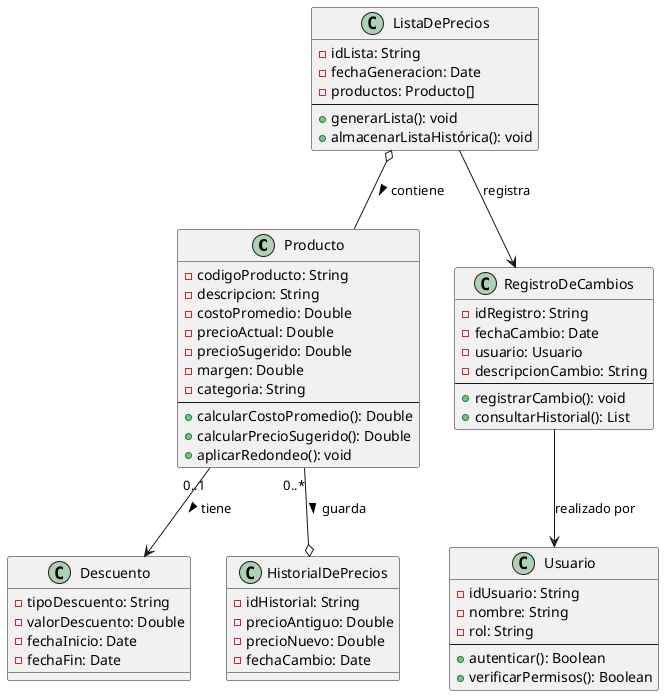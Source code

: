 @startuml
class Producto {
    - codigoProducto: String
    - descripcion: String
    - costoPromedio: Double
    - precioActual: Double
    - precioSugerido: Double
    - margen: Double
    - categoria: String
    --
    + calcularCostoPromedio(): Double
    + calcularPrecioSugerido(): Double
    + aplicarRedondeo(): void
}

class ListaDePrecios {
    - idLista: String
    - fechaGeneracion: Date
    - productos: Producto[]
    --
    + generarLista(): void
    + almacenarListaHistórica(): void
}

class Usuario {
    - idUsuario: String
    - nombre: String
    - rol: String
    --
    + autenticar(): Boolean
    + verificarPermisos(): Boolean
}

class RegistroDeCambios {
    - idRegistro: String
    - fechaCambio: Date
    - usuario: Usuario
    - descripcionCambio: String
    --
    + registrarCambio(): void
    + consultarHistorial(): List
}

class Descuento {
    - tipoDescuento: String
    - valorDescuento: Double
    - fechaInicio: Date
    - fechaFin: Date
}

class HistorialDePrecios {
    - idHistorial: String
    - precioAntiguo: Double
    - precioNuevo: Double
    - fechaCambio: Date
}

ListaDePrecios o-- Producto : contiene >
Producto "0..*" --o HistorialDePrecios : guarda >
Producto "0..1" --> Descuento : tiene >
RegistroDeCambios --> Usuario : "realizado por"
ListaDePrecios --> RegistroDeCambios : "registra"
@enduml